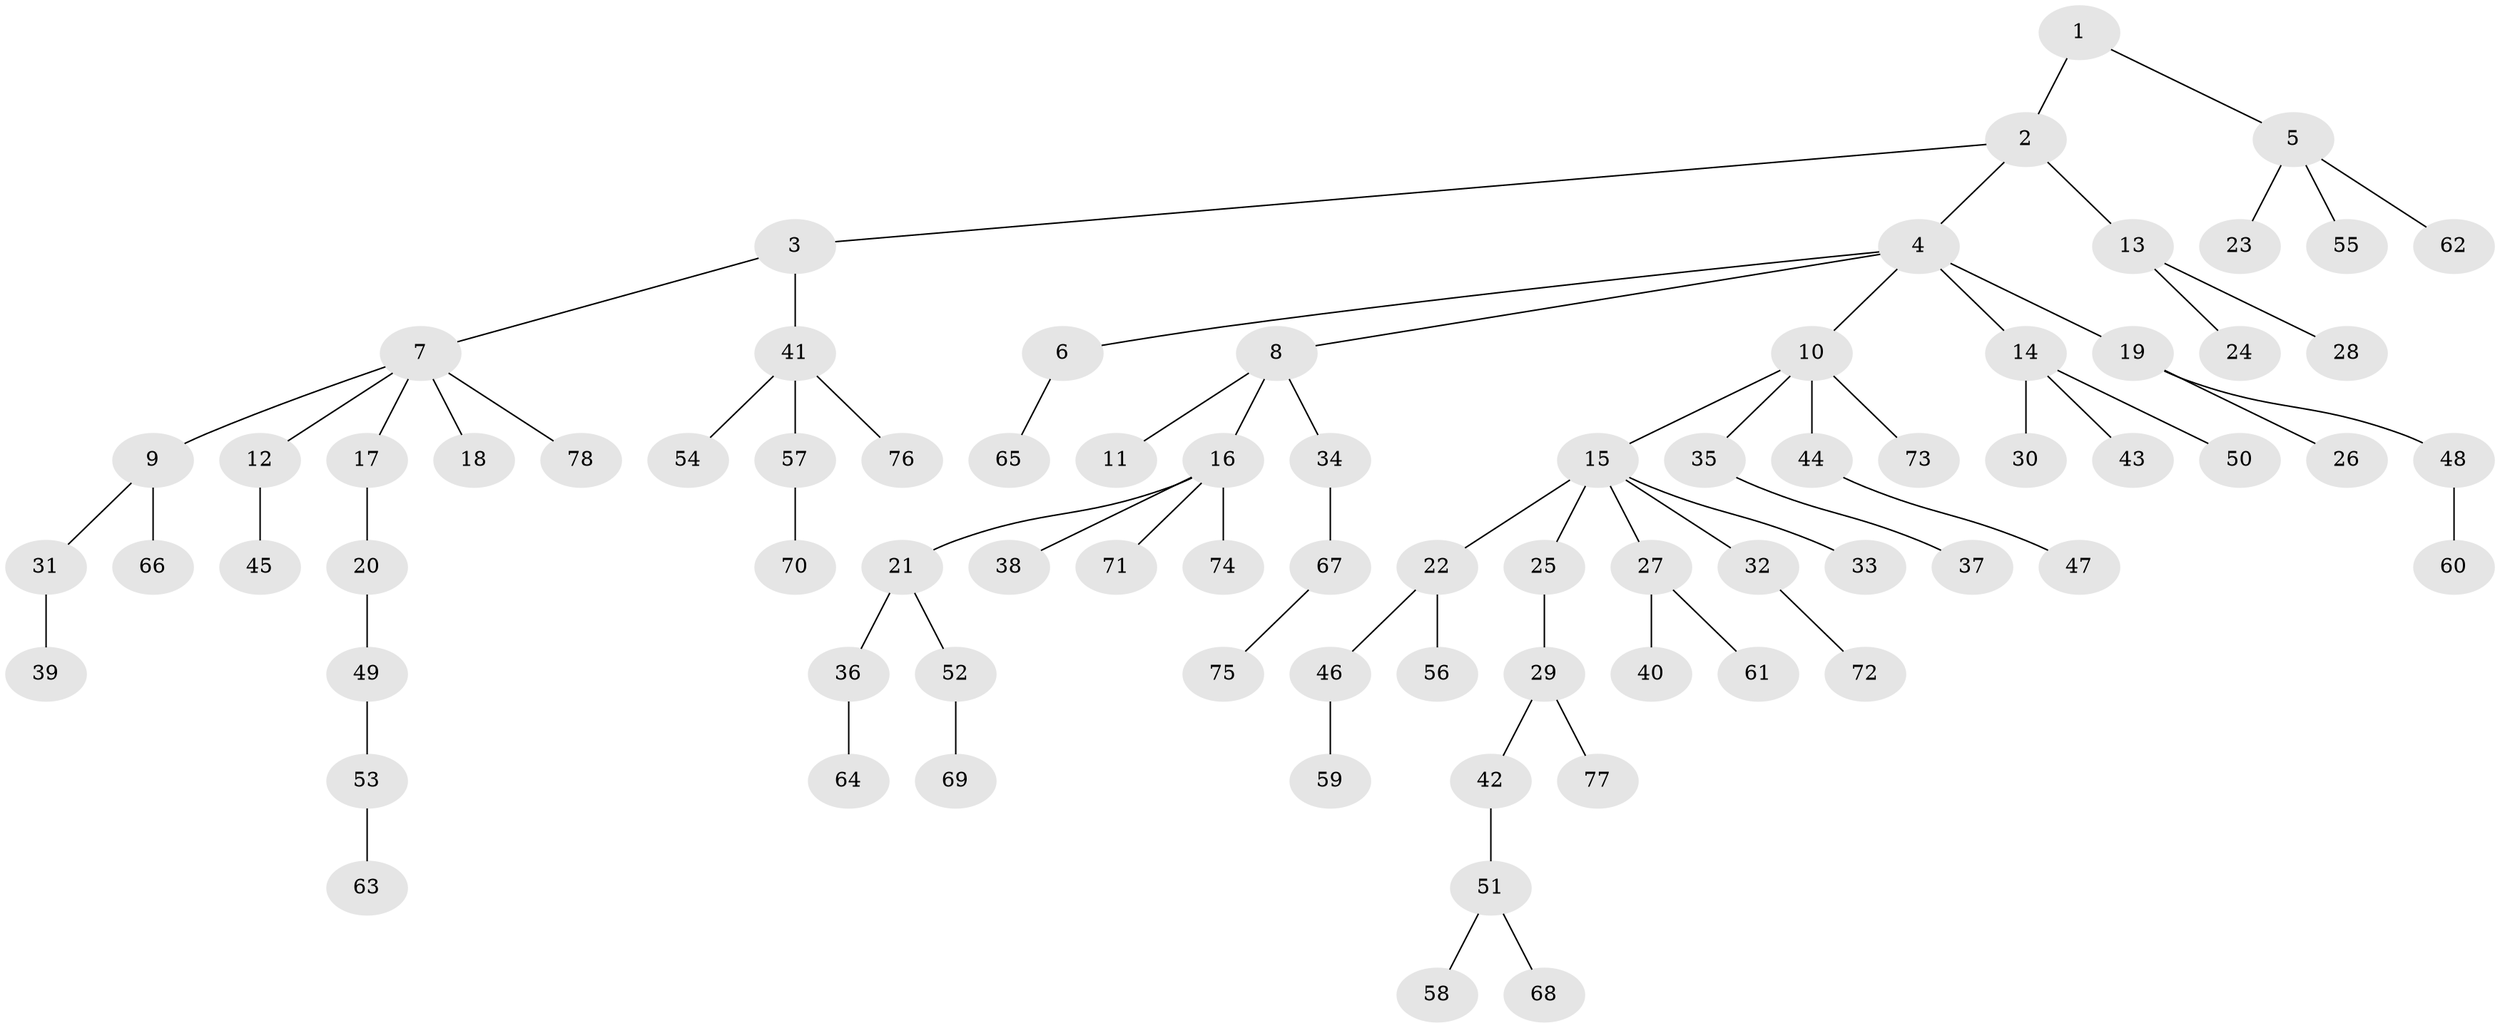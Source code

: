 // coarse degree distribution, {4: 0.09259259259259259, 3: 0.037037037037037035, 8: 0.018518518518518517, 1: 0.5740740740740741, 2: 0.2222222222222222, 5: 0.037037037037037035, 7: 0.018518518518518517}
// Generated by graph-tools (version 1.1) at 2025/19/03/04/25 18:19:15]
// undirected, 78 vertices, 77 edges
graph export_dot {
graph [start="1"]
  node [color=gray90,style=filled];
  1;
  2;
  3;
  4;
  5;
  6;
  7;
  8;
  9;
  10;
  11;
  12;
  13;
  14;
  15;
  16;
  17;
  18;
  19;
  20;
  21;
  22;
  23;
  24;
  25;
  26;
  27;
  28;
  29;
  30;
  31;
  32;
  33;
  34;
  35;
  36;
  37;
  38;
  39;
  40;
  41;
  42;
  43;
  44;
  45;
  46;
  47;
  48;
  49;
  50;
  51;
  52;
  53;
  54;
  55;
  56;
  57;
  58;
  59;
  60;
  61;
  62;
  63;
  64;
  65;
  66;
  67;
  68;
  69;
  70;
  71;
  72;
  73;
  74;
  75;
  76;
  77;
  78;
  1 -- 2;
  1 -- 5;
  2 -- 3;
  2 -- 4;
  2 -- 13;
  3 -- 7;
  3 -- 41;
  4 -- 6;
  4 -- 8;
  4 -- 10;
  4 -- 14;
  4 -- 19;
  5 -- 23;
  5 -- 55;
  5 -- 62;
  6 -- 65;
  7 -- 9;
  7 -- 12;
  7 -- 17;
  7 -- 18;
  7 -- 78;
  8 -- 11;
  8 -- 16;
  8 -- 34;
  9 -- 31;
  9 -- 66;
  10 -- 15;
  10 -- 35;
  10 -- 44;
  10 -- 73;
  12 -- 45;
  13 -- 24;
  13 -- 28;
  14 -- 30;
  14 -- 43;
  14 -- 50;
  15 -- 22;
  15 -- 25;
  15 -- 27;
  15 -- 32;
  15 -- 33;
  16 -- 21;
  16 -- 38;
  16 -- 71;
  16 -- 74;
  17 -- 20;
  19 -- 26;
  19 -- 48;
  20 -- 49;
  21 -- 36;
  21 -- 52;
  22 -- 46;
  22 -- 56;
  25 -- 29;
  27 -- 40;
  27 -- 61;
  29 -- 42;
  29 -- 77;
  31 -- 39;
  32 -- 72;
  34 -- 67;
  35 -- 37;
  36 -- 64;
  41 -- 54;
  41 -- 57;
  41 -- 76;
  42 -- 51;
  44 -- 47;
  46 -- 59;
  48 -- 60;
  49 -- 53;
  51 -- 58;
  51 -- 68;
  52 -- 69;
  53 -- 63;
  57 -- 70;
  67 -- 75;
}
